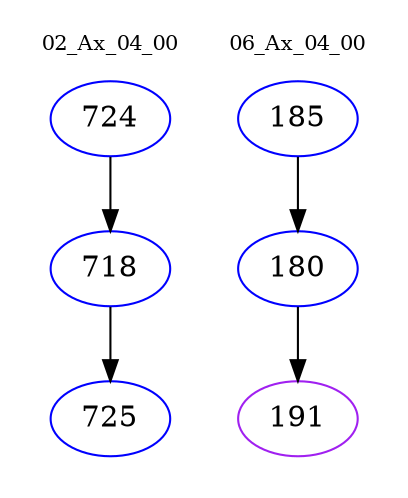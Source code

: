 digraph{
subgraph cluster_0 {
color = white
label = "02_Ax_04_00";
fontsize=10;
T0_724 [label="724", color="blue"]
T0_724 -> T0_718 [color="black"]
T0_718 [label="718", color="blue"]
T0_718 -> T0_725 [color="black"]
T0_725 [label="725", color="blue"]
}
subgraph cluster_1 {
color = white
label = "06_Ax_04_00";
fontsize=10;
T1_185 [label="185", color="blue"]
T1_185 -> T1_180 [color="black"]
T1_180 [label="180", color="blue"]
T1_180 -> T1_191 [color="black"]
T1_191 [label="191", color="purple"]
}
}
